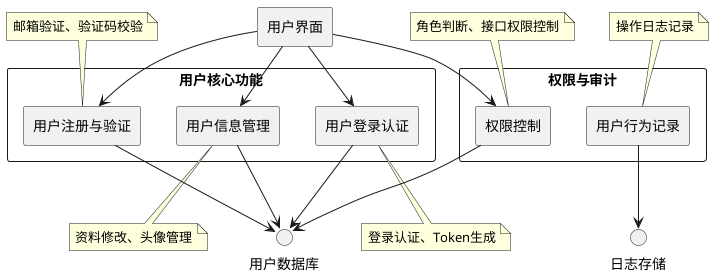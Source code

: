 @startuml
skinparam componentStyle rectangle
top to bottom direction
' 使用垂直布局

[用户界面] as user_interface

rectangle "用户核心功能" {
  [用户注册与验证] as register
  [用户登录认证] as login
  [用户信息管理] as profile
}
note top of register
  邮箱验证、验证码校验
end note

rectangle "权限与审计" {
  [权限控制] as permission
  [用户行为记录] as log
}

user_interface --> register
user_interface --> login
user_interface --> profile
user_interface --> permission

register --> "用户数据库"
login --> "用户数据库"
profile --> "用户数据库"
permission --> "用户数据库"
log --> "日志存储"


note bottom of login
  登录认证、Token生成
end note

note bottom of profile
  资料修改、头像管理
end note

note top of permission
  角色判断、接口权限控制
end note

note top of log
  操作日志记录
end note

'title 图2 用户管理子系统
@enduml
